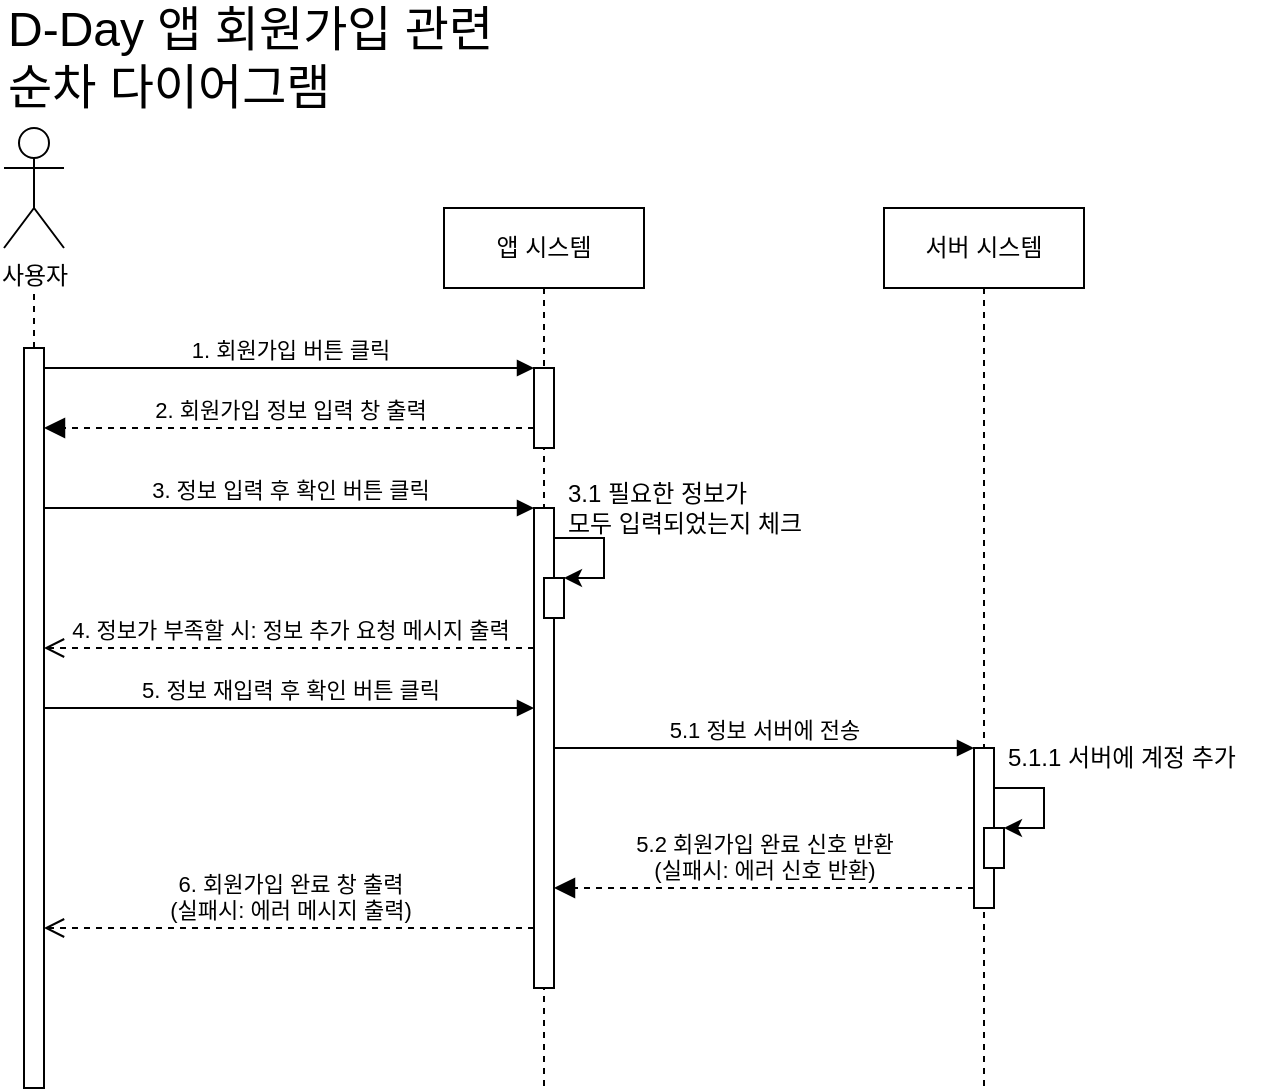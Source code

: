 <mxfile version="26.2.12">
  <diagram name="페이지-1" id="E2rMtHx--qAtnGGGIbN-">
    <mxGraphModel dx="493" dy="503" grid="1" gridSize="10" guides="1" tooltips="1" connect="1" arrows="1" fold="1" page="1" pageScale="1" pageWidth="827" pageHeight="1169" math="0" shadow="0">
      <root>
        <mxCell id="0" />
        <mxCell id="1" parent="0" />
        <mxCell id="mn5tEmvZcyQwOSqIYeW--6" value="1. 회원가입 버튼 클릭" style="html=1;verticalAlign=bottom;endArrow=block;edgeStyle=elbowEdgeStyle;elbow=vertical;curved=0;rounded=0;" edge="1" parent="1" source="mn5tEmvZcyQwOSqIYeW--10" target="mn5tEmvZcyQwOSqIYeW--2">
          <mxGeometry relative="1" as="geometry">
            <mxPoint x="200" y="210" as="sourcePoint" />
            <Array as="points">
              <mxPoint x="185" y="200" />
            </Array>
          </mxGeometry>
        </mxCell>
        <mxCell id="mn5tEmvZcyQwOSqIYeW--7" value="2. 회원가입 정보 입력 창 출력" style="html=1;verticalAlign=bottom;endArrow=block;dashed=1;endSize=8;edgeStyle=elbowEdgeStyle;elbow=vertical;curved=0;rounded=0;endFill=1;" edge="1" parent="1" source="mn5tEmvZcyQwOSqIYeW--2">
          <mxGeometry relative="1" as="geometry">
            <mxPoint x="100" y="230" as="targetPoint" />
            <Array as="points">
              <mxPoint x="195" y="230" />
            </Array>
            <mxPoint x="325" y="230" as="sourcePoint" />
          </mxGeometry>
        </mxCell>
        <mxCell id="mn5tEmvZcyQwOSqIYeW--8" value="사용자" style="shape=umlActor;verticalLabelPosition=bottom;verticalAlign=top;html=1;outlineConnect=0;" vertex="1" parent="1">
          <mxGeometry x="80" y="80" width="30" height="60" as="geometry" />
        </mxCell>
        <mxCell id="mn5tEmvZcyQwOSqIYeW--9" value="" style="endArrow=none;dashed=1;html=1;rounded=0;" edge="1" parent="1" source="mn5tEmvZcyQwOSqIYeW--10">
          <mxGeometry width="50" height="50" relative="1" as="geometry">
            <mxPoint x="95" y="420" as="sourcePoint" />
            <mxPoint x="95" y="160" as="targetPoint" />
          </mxGeometry>
        </mxCell>
        <mxCell id="mn5tEmvZcyQwOSqIYeW--10" value="" style="html=1;points=[];perimeter=orthogonalPerimeter;outlineConnect=0;targetShapes=umlLifeline;portConstraint=eastwest;newEdgeStyle={&quot;edgeStyle&quot;:&quot;elbowEdgeStyle&quot;,&quot;elbow&quot;:&quot;vertical&quot;,&quot;curved&quot;:0,&quot;rounded&quot;:0};" vertex="1" parent="1">
          <mxGeometry x="90" y="190" width="10" height="370" as="geometry" />
        </mxCell>
        <mxCell id="mn5tEmvZcyQwOSqIYeW--11" value="D-Day 앱 회원가입 관련&lt;div&gt;순차 다이어그램&lt;/div&gt;" style="text;html=1;align=left;verticalAlign=middle;whiteSpace=wrap;rounded=0;fontSize=24;" vertex="1" parent="1">
          <mxGeometry x="80" y="30" width="310" height="30" as="geometry" />
        </mxCell>
        <mxCell id="mn5tEmvZcyQwOSqIYeW--16" value="3. 정보 입력 후 확인 버튼 클릭" style="html=1;verticalAlign=bottom;endArrow=block;edgeStyle=elbowEdgeStyle;elbow=vertical;curved=0;rounded=0;" edge="1" parent="1" target="mn5tEmvZcyQwOSqIYeW--13">
          <mxGeometry relative="1" as="geometry">
            <mxPoint x="100" y="270" as="sourcePoint" />
            <Array as="points">
              <mxPoint x="175" y="270" />
            </Array>
            <mxPoint x="325" y="270" as="targetPoint" />
          </mxGeometry>
        </mxCell>
        <mxCell id="mn5tEmvZcyQwOSqIYeW--1" value="앱 시스템" style="shape=umlLifeline;perimeter=lifelinePerimeter;whiteSpace=wrap;html=1;container=0;dropTarget=0;collapsible=0;recursiveResize=0;outlineConnect=0;portConstraint=eastwest;newEdgeStyle={&quot;edgeStyle&quot;:&quot;elbowEdgeStyle&quot;,&quot;elbow&quot;:&quot;vertical&quot;,&quot;curved&quot;:0,&quot;rounded&quot;:0};" vertex="1" parent="1">
          <mxGeometry x="300" y="120" width="100" height="440" as="geometry" />
        </mxCell>
        <mxCell id="mn5tEmvZcyQwOSqIYeW--2" value="" style="html=1;points=[];perimeter=orthogonalPerimeter;outlineConnect=0;targetShapes=umlLifeline;portConstraint=eastwest;newEdgeStyle={&quot;edgeStyle&quot;:&quot;elbowEdgeStyle&quot;,&quot;elbow&quot;:&quot;vertical&quot;,&quot;curved&quot;:0,&quot;rounded&quot;:0};" vertex="1" parent="mn5tEmvZcyQwOSqIYeW--1">
          <mxGeometry x="45" y="80" width="10" height="40" as="geometry" />
        </mxCell>
        <mxCell id="mn5tEmvZcyQwOSqIYeW--14" value="" style="endArrow=classic;html=1;rounded=0;edgeStyle=orthogonalEdgeStyle;" edge="1" parent="mn5tEmvZcyQwOSqIYeW--1" target="mn5tEmvZcyQwOSqIYeW--15">
          <mxGeometry width="50" height="50" relative="1" as="geometry">
            <mxPoint x="55" y="165" as="sourcePoint" />
            <mxPoint x="110" y="185" as="targetPoint" />
            <Array as="points">
              <mxPoint x="80" y="165" />
              <mxPoint x="80" y="185" />
            </Array>
          </mxGeometry>
        </mxCell>
        <mxCell id="mn5tEmvZcyQwOSqIYeW--12" value="3.1 필요한 정보가&lt;div&gt;모두 입력되었는지 체크&lt;/div&gt;" style="text;html=1;align=left;verticalAlign=middle;resizable=0;points=[];autosize=1;strokeColor=none;fillColor=none;" vertex="1" parent="mn5tEmvZcyQwOSqIYeW--1">
          <mxGeometry x="60" y="130" width="140" height="40" as="geometry" />
        </mxCell>
        <mxCell id="mn5tEmvZcyQwOSqIYeW--13" value="" style="html=1;points=[];perimeter=orthogonalPerimeter;outlineConnect=0;targetShapes=umlLifeline;portConstraint=eastwest;newEdgeStyle={&quot;edgeStyle&quot;:&quot;elbowEdgeStyle&quot;,&quot;elbow&quot;:&quot;vertical&quot;,&quot;curved&quot;:0,&quot;rounded&quot;:0};" vertex="1" parent="mn5tEmvZcyQwOSqIYeW--1">
          <mxGeometry x="45" y="150" width="10" height="240" as="geometry" />
        </mxCell>
        <mxCell id="mn5tEmvZcyQwOSqIYeW--15" value="" style="html=1;points=[];perimeter=orthogonalPerimeter;outlineConnect=0;targetShapes=umlLifeline;portConstraint=eastwest;newEdgeStyle={&quot;edgeStyle&quot;:&quot;elbowEdgeStyle&quot;,&quot;elbow&quot;:&quot;vertical&quot;,&quot;curved&quot;:0,&quot;rounded&quot;:0};" vertex="1" parent="mn5tEmvZcyQwOSqIYeW--1">
          <mxGeometry x="50" y="185" width="10" height="20" as="geometry" />
        </mxCell>
        <mxCell id="mn5tEmvZcyQwOSqIYeW--17" value="5.1 정보 서버에 전송" style="html=1;verticalAlign=bottom;endArrow=block;edgeStyle=elbowEdgeStyle;elbow=horizontal;curved=0;rounded=0;" edge="1" parent="mn5tEmvZcyQwOSqIYeW--1">
          <mxGeometry relative="1" as="geometry">
            <mxPoint x="55.0" y="270" as="sourcePoint" />
            <Array as="points">
              <mxPoint x="135" y="270" />
            </Array>
            <mxPoint x="265" y="270.0" as="targetPoint" />
          </mxGeometry>
        </mxCell>
        <mxCell id="mn5tEmvZcyQwOSqIYeW--18" value="6. 회원가입 완료 창 출력&lt;div&gt;(실패시: 에러 메시지 출력)&lt;/div&gt;" style="html=1;verticalAlign=bottom;endArrow=open;dashed=1;endSize=8;edgeStyle=elbowEdgeStyle;elbow=vertical;curved=0;rounded=0;" edge="1" parent="mn5tEmvZcyQwOSqIYeW--1">
          <mxGeometry relative="1" as="geometry">
            <mxPoint x="-200" y="360" as="targetPoint" />
            <Array as="points">
              <mxPoint x="30" y="360" />
            </Array>
            <mxPoint x="45" y="360" as="sourcePoint" />
          </mxGeometry>
        </mxCell>
        <mxCell id="mn5tEmvZcyQwOSqIYeW--19" value="5.2 회원가입 완료 신호 반환&lt;div&gt;(실패시: 에러 신호 반환)&lt;/div&gt;" style="html=1;verticalAlign=bottom;endArrow=block;dashed=1;endSize=8;edgeStyle=elbowEdgeStyle;elbow=vertical;curved=0;rounded=0;endFill=1;" edge="1" parent="mn5tEmvZcyQwOSqIYeW--1" source="mn5tEmvZcyQwOSqIYeW--21">
          <mxGeometry relative="1" as="geometry">
            <mxPoint x="55.0" y="340" as="targetPoint" />
            <Array as="points">
              <mxPoint x="115" y="340" />
            </Array>
            <mxPoint x="255" y="340.0" as="sourcePoint" />
          </mxGeometry>
        </mxCell>
        <mxCell id="mn5tEmvZcyQwOSqIYeW--23" value="" style="endArrow=classic;html=1;rounded=0;edgeStyle=orthogonalEdgeStyle;" edge="1" parent="mn5tEmvZcyQwOSqIYeW--1" target="mn5tEmvZcyQwOSqIYeW--24">
          <mxGeometry width="50" height="50" relative="1" as="geometry">
            <mxPoint x="275" y="290" as="sourcePoint" />
            <mxPoint x="330" y="310" as="targetPoint" />
            <Array as="points">
              <mxPoint x="300" y="290" />
              <mxPoint x="300" y="310" />
            </Array>
          </mxGeometry>
        </mxCell>
        <mxCell id="mn5tEmvZcyQwOSqIYeW--22" value="5.1.1 서버에 계정 추가" style="text;html=1;align=left;verticalAlign=middle;resizable=0;points=[];autosize=1;strokeColor=none;fillColor=none;" vertex="1" parent="mn5tEmvZcyQwOSqIYeW--1">
          <mxGeometry x="280" y="260" width="140" height="30" as="geometry" />
        </mxCell>
        <mxCell id="mn5tEmvZcyQwOSqIYeW--20" value="서버 시스템" style="shape=umlLifeline;perimeter=lifelinePerimeter;whiteSpace=wrap;html=1;container=0;dropTarget=0;collapsible=0;recursiveResize=0;outlineConnect=0;portConstraint=eastwest;newEdgeStyle={&quot;edgeStyle&quot;:&quot;elbowEdgeStyle&quot;,&quot;elbow&quot;:&quot;vertical&quot;,&quot;curved&quot;:0,&quot;rounded&quot;:0};" vertex="1" parent="1">
          <mxGeometry x="520" y="120" width="100" height="440" as="geometry" />
        </mxCell>
        <mxCell id="mn5tEmvZcyQwOSqIYeW--21" value="" style="html=1;points=[];perimeter=orthogonalPerimeter;outlineConnect=0;targetShapes=umlLifeline;portConstraint=eastwest;newEdgeStyle={&quot;edgeStyle&quot;:&quot;elbowEdgeStyle&quot;,&quot;elbow&quot;:&quot;vertical&quot;,&quot;curved&quot;:0,&quot;rounded&quot;:0};" vertex="1" parent="mn5tEmvZcyQwOSqIYeW--20">
          <mxGeometry x="45" y="270" width="10" height="80" as="geometry" />
        </mxCell>
        <mxCell id="mn5tEmvZcyQwOSqIYeW--24" value="" style="html=1;points=[];perimeter=orthogonalPerimeter;outlineConnect=0;targetShapes=umlLifeline;portConstraint=eastwest;newEdgeStyle={&quot;edgeStyle&quot;:&quot;elbowEdgeStyle&quot;,&quot;elbow&quot;:&quot;vertical&quot;,&quot;curved&quot;:0,&quot;rounded&quot;:0};" vertex="1" parent="mn5tEmvZcyQwOSqIYeW--20">
          <mxGeometry x="50" y="310" width="10" height="20" as="geometry" />
        </mxCell>
        <mxCell id="mn5tEmvZcyQwOSqIYeW--25" value="4. 정보가 부족할 시: 정보 추가 요청 메시지 출력" style="html=1;verticalAlign=bottom;endArrow=open;dashed=1;endSize=8;edgeStyle=elbowEdgeStyle;elbow=vertical;curved=0;rounded=0;endFill=0;" edge="1" parent="1">
          <mxGeometry relative="1" as="geometry">
            <mxPoint x="100" y="340" as="targetPoint" />
            <Array as="points">
              <mxPoint x="195" y="340" />
            </Array>
            <mxPoint x="345" y="340" as="sourcePoint" />
          </mxGeometry>
        </mxCell>
        <mxCell id="mn5tEmvZcyQwOSqIYeW--26" value="5. 정보 재입력 후 확인 버튼 클릭" style="html=1;verticalAlign=bottom;endArrow=block;edgeStyle=elbowEdgeStyle;elbow=vertical;curved=0;rounded=0;" edge="1" parent="1">
          <mxGeometry relative="1" as="geometry">
            <mxPoint x="100" y="370" as="sourcePoint" />
            <Array as="points">
              <mxPoint x="175" y="370" />
            </Array>
            <mxPoint x="345" y="370" as="targetPoint" />
          </mxGeometry>
        </mxCell>
      </root>
    </mxGraphModel>
  </diagram>
</mxfile>
